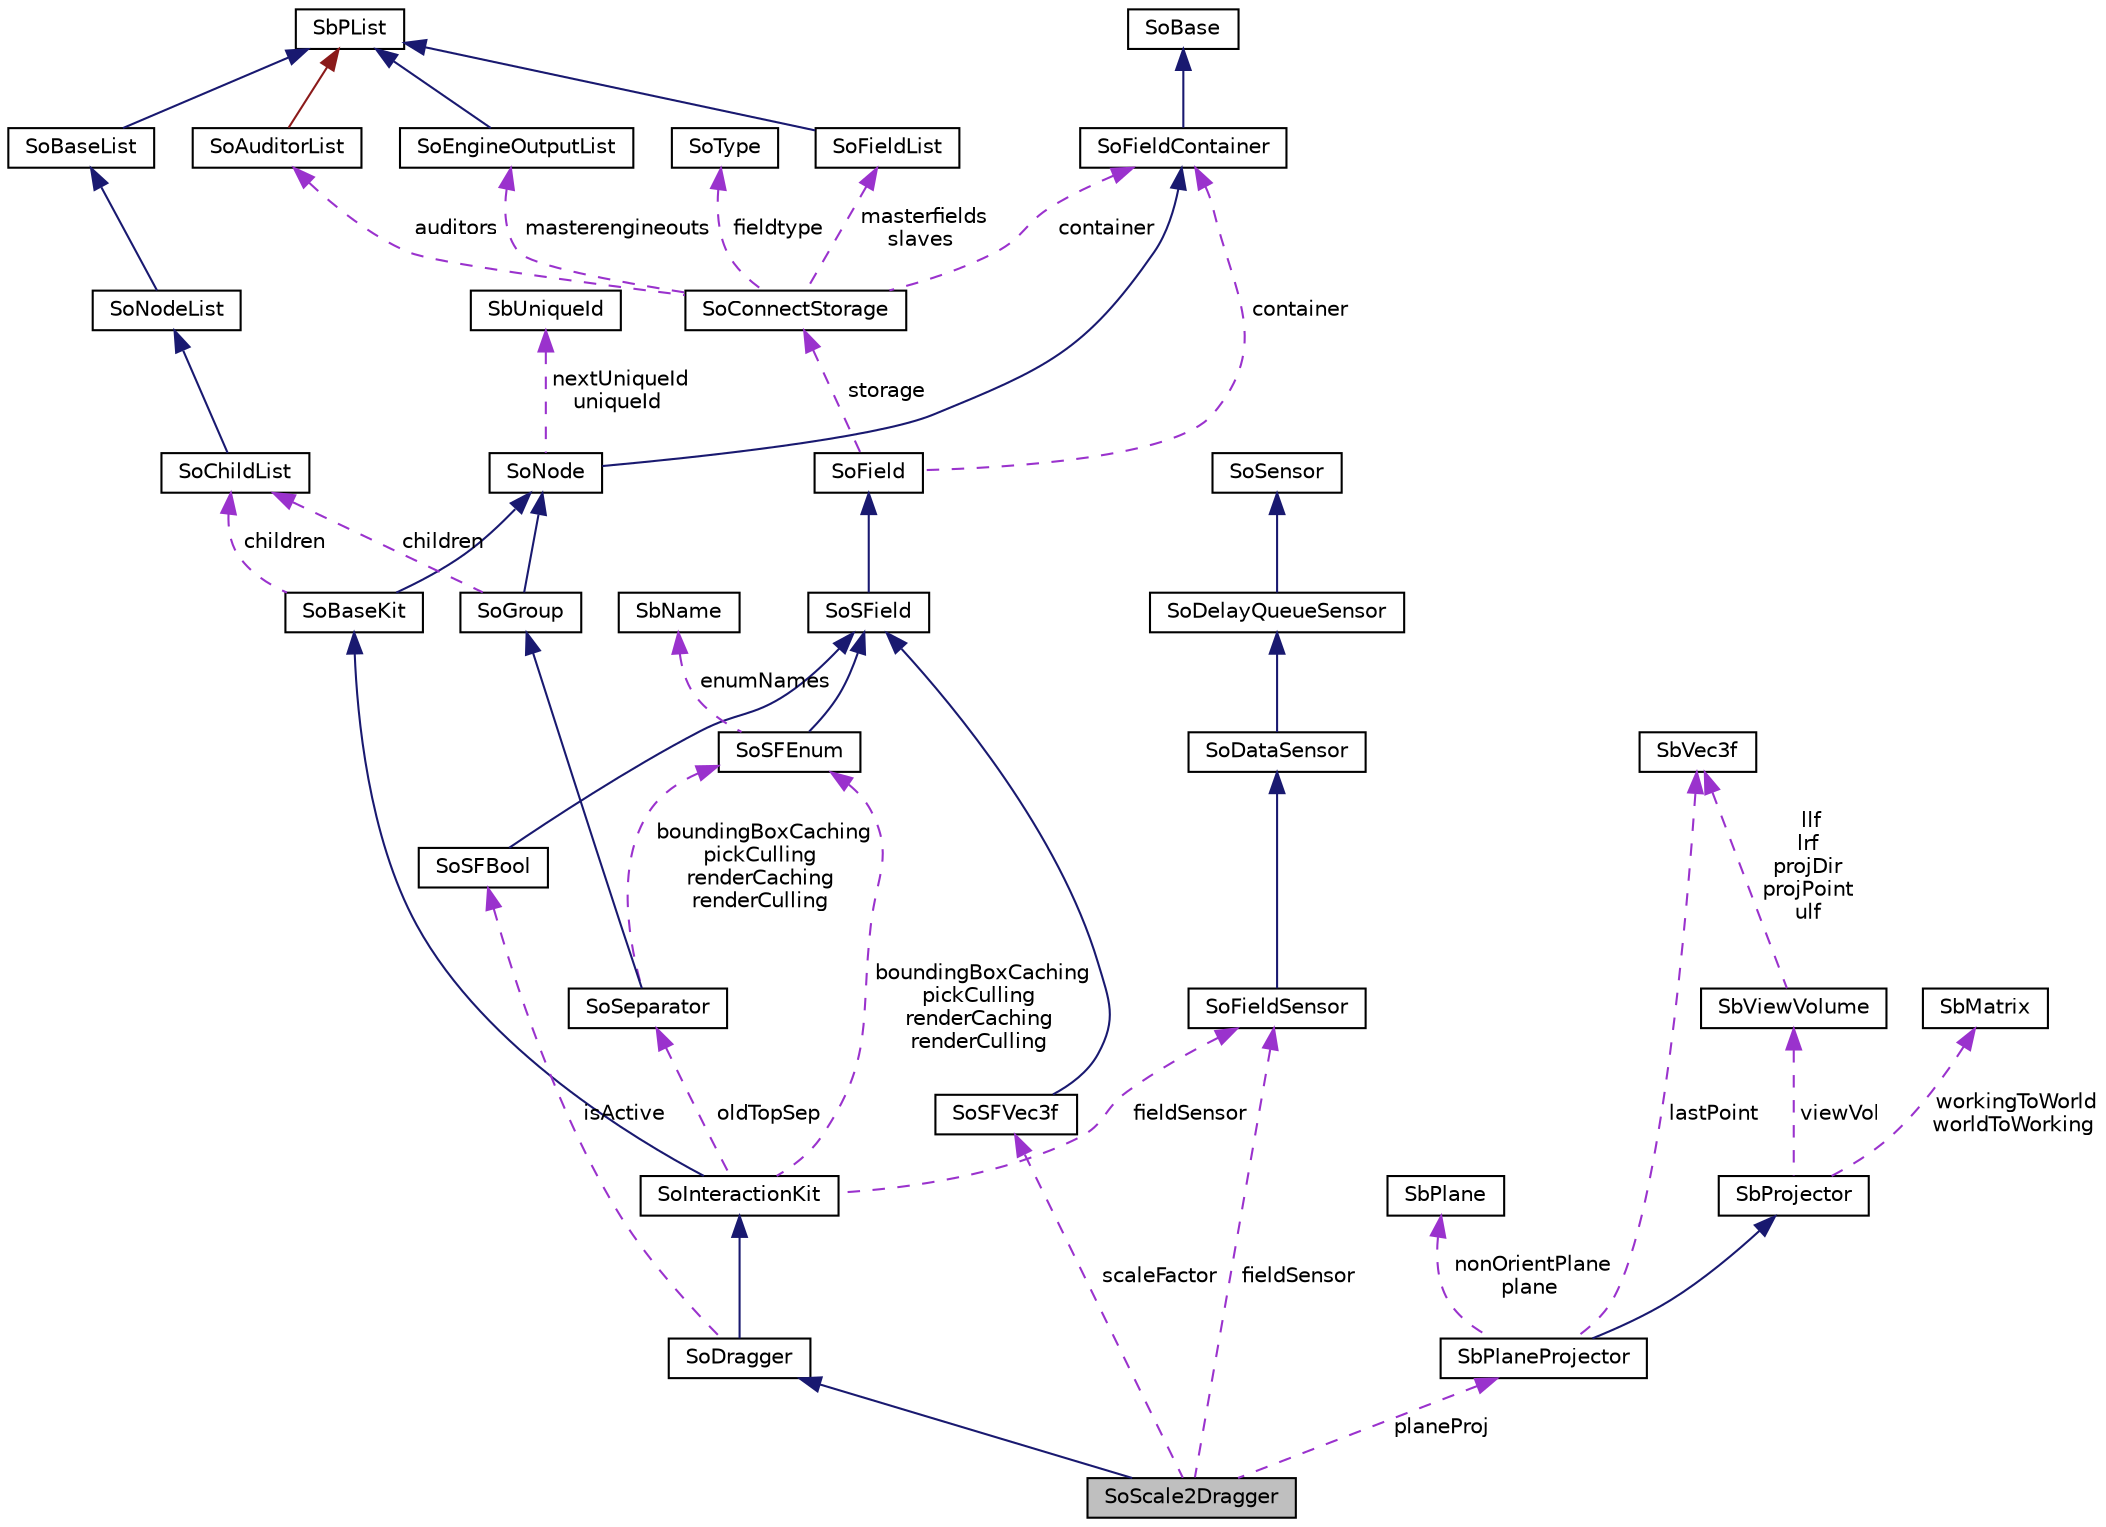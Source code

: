 digraph "SoScale2Dragger"
{
 // LATEX_PDF_SIZE
  edge [fontname="Helvetica",fontsize="10",labelfontname="Helvetica",labelfontsize="10"];
  node [fontname="Helvetica",fontsize="10",shape=record];
  Node1 [label="SoScale2Dragger",height=0.2,width=0.4,color="black", fillcolor="grey75", style="filled", fontcolor="black",tooltip=" "];
  Node2 -> Node1 [dir="back",color="midnightblue",fontsize="10",style="solid",fontname="Helvetica"];
  Node2 [label="SoDragger",height=0.2,width=0.4,color="black", fillcolor="white", style="filled",URL="$classSoDragger.html",tooltip=" "];
  Node3 -> Node2 [dir="back",color="midnightblue",fontsize="10",style="solid",fontname="Helvetica"];
  Node3 [label="SoInteractionKit",height=0.2,width=0.4,color="black", fillcolor="white", style="filled",URL="$classSoInteractionKit.html",tooltip=" "];
  Node4 -> Node3 [dir="back",color="midnightblue",fontsize="10",style="solid",fontname="Helvetica"];
  Node4 [label="SoBaseKit",height=0.2,width=0.4,color="black", fillcolor="white", style="filled",URL="$classSoBaseKit.html",tooltip=" "];
  Node5 -> Node4 [dir="back",color="midnightblue",fontsize="10",style="solid",fontname="Helvetica"];
  Node5 [label="SoNode",height=0.2,width=0.4,color="black", fillcolor="white", style="filled",URL="$classSoNode.html",tooltip="The SoNode class is the base class for nodes used in scene graphs."];
  Node6 -> Node5 [dir="back",color="midnightblue",fontsize="10",style="solid",fontname="Helvetica"];
  Node6 [label="SoFieldContainer",height=0.2,width=0.4,color="black", fillcolor="white", style="filled",URL="$classSoFieldContainer.html",tooltip="The SoFieldContainer class is a base class for all classes that contain fields."];
  Node7 -> Node6 [dir="back",color="midnightblue",fontsize="10",style="solid",fontname="Helvetica"];
  Node7 [label="SoBase",height=0.2,width=0.4,color="black", fillcolor="white", style="filled",URL="$classSoBase.html",tooltip="The SoBase class is the top-level superclass for a number of class-hierarchies."];
  Node8 -> Node5 [dir="back",color="darkorchid3",fontsize="10",style="dashed",label=" nextUniqueId\nuniqueId" ,fontname="Helvetica"];
  Node8 [label="SbUniqueId",height=0.2,width=0.4,color="black", fillcolor="white", style="filled",URL="$classSbUniqueId.html",tooltip="SbUniqueId is an integer type for node identifiers."];
  Node9 -> Node4 [dir="back",color="darkorchid3",fontsize="10",style="dashed",label=" children" ,fontname="Helvetica"];
  Node9 [label="SoChildList",height=0.2,width=0.4,color="black", fillcolor="white", style="filled",URL="$classSoChildList.html",tooltip="The SoChildList class is a container for node children."];
  Node10 -> Node9 [dir="back",color="midnightblue",fontsize="10",style="solid",fontname="Helvetica"];
  Node10 [label="SoNodeList",height=0.2,width=0.4,color="black", fillcolor="white", style="filled",URL="$classSoNodeList.html",tooltip="The SoNodeList class is a container for pointers to SoNode objects."];
  Node11 -> Node10 [dir="back",color="midnightblue",fontsize="10",style="solid",fontname="Helvetica"];
  Node11 [label="SoBaseList",height=0.2,width=0.4,color="black", fillcolor="white", style="filled",URL="$classSoBaseList.html",tooltip="The SoBaseList class is a container for pointers to SoBase derived objects."];
  Node12 -> Node11 [dir="back",color="midnightblue",fontsize="10",style="solid",fontname="Helvetica"];
  Node12 [label="SbPList",height=0.2,width=0.4,color="black", fillcolor="white", style="filled",URL="$classSbPList.html",tooltip="The SbPList class is a container class for void pointers."];
  Node13 -> Node3 [dir="back",color="darkorchid3",fontsize="10",style="dashed",label=" boundingBoxCaching\npickCulling\nrenderCaching\nrenderCulling" ,fontname="Helvetica"];
  Node13 [label="SoSFEnum",height=0.2,width=0.4,color="black", fillcolor="white", style="filled",URL="$classSoSFEnum.html",tooltip="The SoSFEnum class is a container for an enum value."];
  Node14 -> Node13 [dir="back",color="midnightblue",fontsize="10",style="solid",fontname="Helvetica"];
  Node14 [label="SoSField",height=0.2,width=0.4,color="black", fillcolor="white", style="filled",URL="$classSoSField.html",tooltip="The SoSField class is the base class for fields which contains only a single value."];
  Node15 -> Node14 [dir="back",color="midnightblue",fontsize="10",style="solid",fontname="Helvetica"];
  Node15 [label="SoField",height=0.2,width=0.4,color="black", fillcolor="white", style="filled",URL="$classSoField.html",tooltip="The SoField class is the top-level abstract base class for fields."];
  Node6 -> Node15 [dir="back",color="darkorchid3",fontsize="10",style="dashed",label=" container" ,fontname="Helvetica"];
  Node16 -> Node15 [dir="back",color="darkorchid3",fontsize="10",style="dashed",label=" storage" ,fontname="Helvetica"];
  Node16 [label="SoConnectStorage",height=0.2,width=0.4,color="black", fillcolor="white", style="filled",URL="$classSoConnectStorage.html",tooltip=" "];
  Node17 -> Node16 [dir="back",color="darkorchid3",fontsize="10",style="dashed",label=" masterfields\nslaves" ,fontname="Helvetica"];
  Node17 [label="SoFieldList",height=0.2,width=0.4,color="black", fillcolor="white", style="filled",URL="$classSoFieldList.html",tooltip="The SoFieldList class is a container for pointers to SoField objects."];
  Node12 -> Node17 [dir="back",color="midnightblue",fontsize="10",style="solid",fontname="Helvetica"];
  Node18 -> Node16 [dir="back",color="darkorchid3",fontsize="10",style="dashed",label=" auditors" ,fontname="Helvetica"];
  Node18 [label="SoAuditorList",height=0.2,width=0.4,color="black", fillcolor="white", style="filled",URL="$classSoAuditorList.html",tooltip="The SoAuditorList class is used to keep track of auditors for certain object classes."];
  Node12 -> Node18 [dir="back",color="firebrick4",fontsize="10",style="solid",fontname="Helvetica"];
  Node6 -> Node16 [dir="back",color="darkorchid3",fontsize="10",style="dashed",label=" container" ,fontname="Helvetica"];
  Node19 -> Node16 [dir="back",color="darkorchid3",fontsize="10",style="dashed",label=" fieldtype" ,fontname="Helvetica"];
  Node19 [label="SoType",height=0.2,width=0.4,color="black", fillcolor="white", style="filled",URL="$classSoType.html",tooltip="The SoType class is the basis for the runtime type system in Coin."];
  Node20 -> Node16 [dir="back",color="darkorchid3",fontsize="10",style="dashed",label=" masterengineouts" ,fontname="Helvetica"];
  Node20 [label="SoEngineOutputList",height=0.2,width=0.4,color="black", fillcolor="white", style="filled",URL="$classSoEngineOutputList.html",tooltip="The SoEngineOutputList class is a container for SoEngineOutput objects."];
  Node12 -> Node20 [dir="back",color="midnightblue",fontsize="10",style="solid",fontname="Helvetica"];
  Node21 -> Node13 [dir="back",color="darkorchid3",fontsize="10",style="dashed",label=" enumNames" ,fontname="Helvetica"];
  Node21 [label="SbName",height=0.2,width=0.4,color="black", fillcolor="white", style="filled",URL="$classSbName.html",tooltip="The SbName class stores strings by reference."];
  Node22 -> Node3 [dir="back",color="darkorchid3",fontsize="10",style="dashed",label=" oldTopSep" ,fontname="Helvetica"];
  Node22 [label="SoSeparator",height=0.2,width=0.4,color="black", fillcolor="white", style="filled",URL="$classSoSeparator.html",tooltip="The SoSeparator class is a state-preserving group node."];
  Node23 -> Node22 [dir="back",color="midnightblue",fontsize="10",style="solid",fontname="Helvetica"];
  Node23 [label="SoGroup",height=0.2,width=0.4,color="black", fillcolor="white", style="filled",URL="$classSoGroup.html",tooltip="The SoGroup class is a node which managed other node instances."];
  Node5 -> Node23 [dir="back",color="midnightblue",fontsize="10",style="solid",fontname="Helvetica"];
  Node9 -> Node23 [dir="back",color="darkorchid3",fontsize="10",style="dashed",label=" children" ,fontname="Helvetica"];
  Node13 -> Node22 [dir="back",color="darkorchid3",fontsize="10",style="dashed",label=" boundingBoxCaching\npickCulling\nrenderCaching\nrenderCulling" ,fontname="Helvetica"];
  Node24 -> Node3 [dir="back",color="darkorchid3",fontsize="10",style="dashed",label=" fieldSensor" ,fontname="Helvetica"];
  Node24 [label="SoFieldSensor",height=0.2,width=0.4,color="black", fillcolor="white", style="filled",URL="$classSoFieldSensor.html",tooltip="The SoFieldSensor class detects changes to a field."];
  Node25 -> Node24 [dir="back",color="midnightblue",fontsize="10",style="solid",fontname="Helvetica"];
  Node25 [label="SoDataSensor",height=0.2,width=0.4,color="black", fillcolor="white", style="filled",URL="$classSoDataSensor.html",tooltip="The SoDataSensor class is the abstract base class for sensors monitoring changes in a scene graph."];
  Node26 -> Node25 [dir="back",color="midnightblue",fontsize="10",style="solid",fontname="Helvetica"];
  Node26 [label="SoDelayQueueSensor",height=0.2,width=0.4,color="black", fillcolor="white", style="filled",URL="$classSoDelayQueueSensor.html",tooltip="The SoDelayQueueSensor class is the abstract base class for priority scheduled sensors."];
  Node27 -> Node26 [dir="back",color="midnightblue",fontsize="10",style="solid",fontname="Helvetica"];
  Node27 [label="SoSensor",height=0.2,width=0.4,color="black", fillcolor="white", style="filled",URL="$classSoSensor.html",tooltip="The SoSensor class is the abstract base class for all sensors."];
  Node28 -> Node2 [dir="back",color="darkorchid3",fontsize="10",style="dashed",label=" isActive" ,fontname="Helvetica"];
  Node28 [label="SoSFBool",height=0.2,width=0.4,color="black", fillcolor="white", style="filled",URL="$classSoSFBool.html",tooltip="The SoSFBool class is a container for an SbBool value."];
  Node14 -> Node28 [dir="back",color="midnightblue",fontsize="10",style="solid",fontname="Helvetica"];
  Node29 -> Node1 [dir="back",color="darkorchid3",fontsize="10",style="dashed",label=" planeProj" ,fontname="Helvetica"];
  Node29 [label="SbPlaneProjector",height=0.2,width=0.4,color="black", fillcolor="white", style="filled",URL="$classSbPlaneProjector.html",tooltip="The SbPlaneProjector class projects 2D points to 3D points in a plane."];
  Node30 -> Node29 [dir="back",color="midnightblue",fontsize="10",style="solid",fontname="Helvetica"];
  Node30 [label="SbProjector",height=0.2,width=0.4,color="black", fillcolor="white", style="filled",URL="$classSbProjector.html",tooltip="The SbProjector class is the abstract base projector class."];
  Node31 -> Node30 [dir="back",color="darkorchid3",fontsize="10",style="dashed",label=" viewVol" ,fontname="Helvetica"];
  Node31 [label="SbViewVolume",height=0.2,width=0.4,color="black", fillcolor="white", style="filled",URL="$classSbViewVolume.html",tooltip="The SbViewVolume class is a viewing volume in 3D space."];
  Node32 -> Node31 [dir="back",color="darkorchid3",fontsize="10",style="dashed",label=" llf\nlrf\nprojDir\nprojPoint\nulf" ,fontname="Helvetica"];
  Node32 [label="SbVec3f",height=0.2,width=0.4,color="black", fillcolor="white", style="filled",URL="$classSbVec3f.html",tooltip="The SbVec3f class is a 3 dimensional vector with floating point coordinates."];
  Node33 -> Node30 [dir="back",color="darkorchid3",fontsize="10",style="dashed",label=" workingToWorld\nworldToWorking" ,fontname="Helvetica"];
  Node33 [label="SbMatrix",height=0.2,width=0.4,color="black", fillcolor="white", style="filled",URL="$classSbMatrix.html",tooltip="The SbMatrix class is a 4x4 dimensional representation of a matrix."];
  Node34 -> Node29 [dir="back",color="darkorchid3",fontsize="10",style="dashed",label=" nonOrientPlane\nplane" ,fontname="Helvetica"];
  Node34 [label="SbPlane",height=0.2,width=0.4,color="black", fillcolor="white", style="filled",URL="$classSbPlane.html",tooltip="The SbPlane class represents a plane in 3D space."];
  Node32 -> Node29 [dir="back",color="darkorchid3",fontsize="10",style="dashed",label=" lastPoint" ,fontname="Helvetica"];
  Node24 -> Node1 [dir="back",color="darkorchid3",fontsize="10",style="dashed",label=" fieldSensor" ,fontname="Helvetica"];
  Node35 -> Node1 [dir="back",color="darkorchid3",fontsize="10",style="dashed",label=" scaleFactor" ,fontname="Helvetica"];
  Node35 [label="SoSFVec3f",height=0.2,width=0.4,color="black", fillcolor="white", style="filled",URL="$classSoSFVec3f.html",tooltip="The SoSFVec3f class is a container for an SbVec3f vector."];
  Node14 -> Node35 [dir="back",color="midnightblue",fontsize="10",style="solid",fontname="Helvetica"];
}
